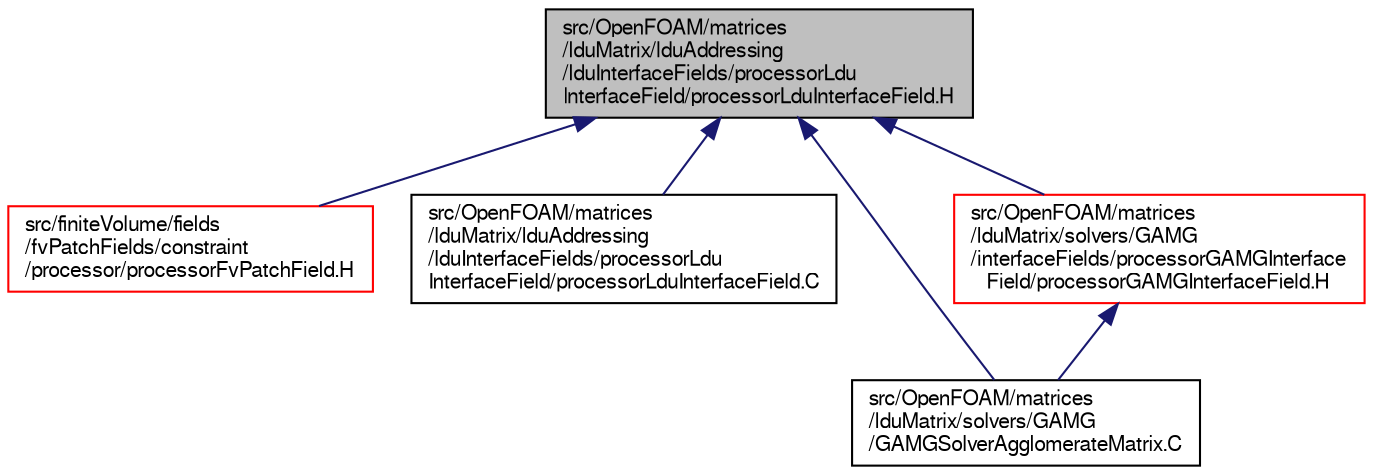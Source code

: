 digraph "src/OpenFOAM/matrices/lduMatrix/lduAddressing/lduInterfaceFields/processorLduInterfaceField/processorLduInterfaceField.H"
{
  bgcolor="transparent";
  edge [fontname="FreeSans",fontsize="10",labelfontname="FreeSans",labelfontsize="10"];
  node [fontname="FreeSans",fontsize="10",shape=record];
  Node103 [label="src/OpenFOAM/matrices\l/lduMatrix/lduAddressing\l/lduInterfaceFields/processorLdu\lInterfaceField/processorLduInterfaceField.H",height=0.2,width=0.4,color="black", fillcolor="grey75", style="filled", fontcolor="black"];
  Node103 -> Node104 [dir="back",color="midnightblue",fontsize="10",style="solid",fontname="FreeSans"];
  Node104 [label="src/finiteVolume/fields\l/fvPatchFields/constraint\l/processor/processorFvPatchField.H",height=0.2,width=0.4,color="red",URL="$a01676.html"];
  Node103 -> Node116 [dir="back",color="midnightblue",fontsize="10",style="solid",fontname="FreeSans"];
  Node116 [label="src/OpenFOAM/matrices\l/lduMatrix/lduAddressing\l/lduInterfaceFields/processorLdu\lInterfaceField/processorLduInterfaceField.C",height=0.2,width=0.4,color="black",URL="$a10682.html"];
  Node103 -> Node117 [dir="back",color="midnightblue",fontsize="10",style="solid",fontname="FreeSans"];
  Node117 [label="src/OpenFOAM/matrices\l/lduMatrix/solvers/GAMG\l/GAMGSolverAgglomerateMatrix.C",height=0.2,width=0.4,color="black",URL="$a10889.html"];
  Node103 -> Node118 [dir="back",color="midnightblue",fontsize="10",style="solid",fontname="FreeSans"];
  Node118 [label="src/OpenFOAM/matrices\l/lduMatrix/solvers/GAMG\l/interfaceFields/processorGAMGInterface\lField/processorGAMGInterfaceField.H",height=0.2,width=0.4,color="red",URL="$a10925.html"];
  Node118 -> Node117 [dir="back",color="midnightblue",fontsize="10",style="solid",fontname="FreeSans"];
}
